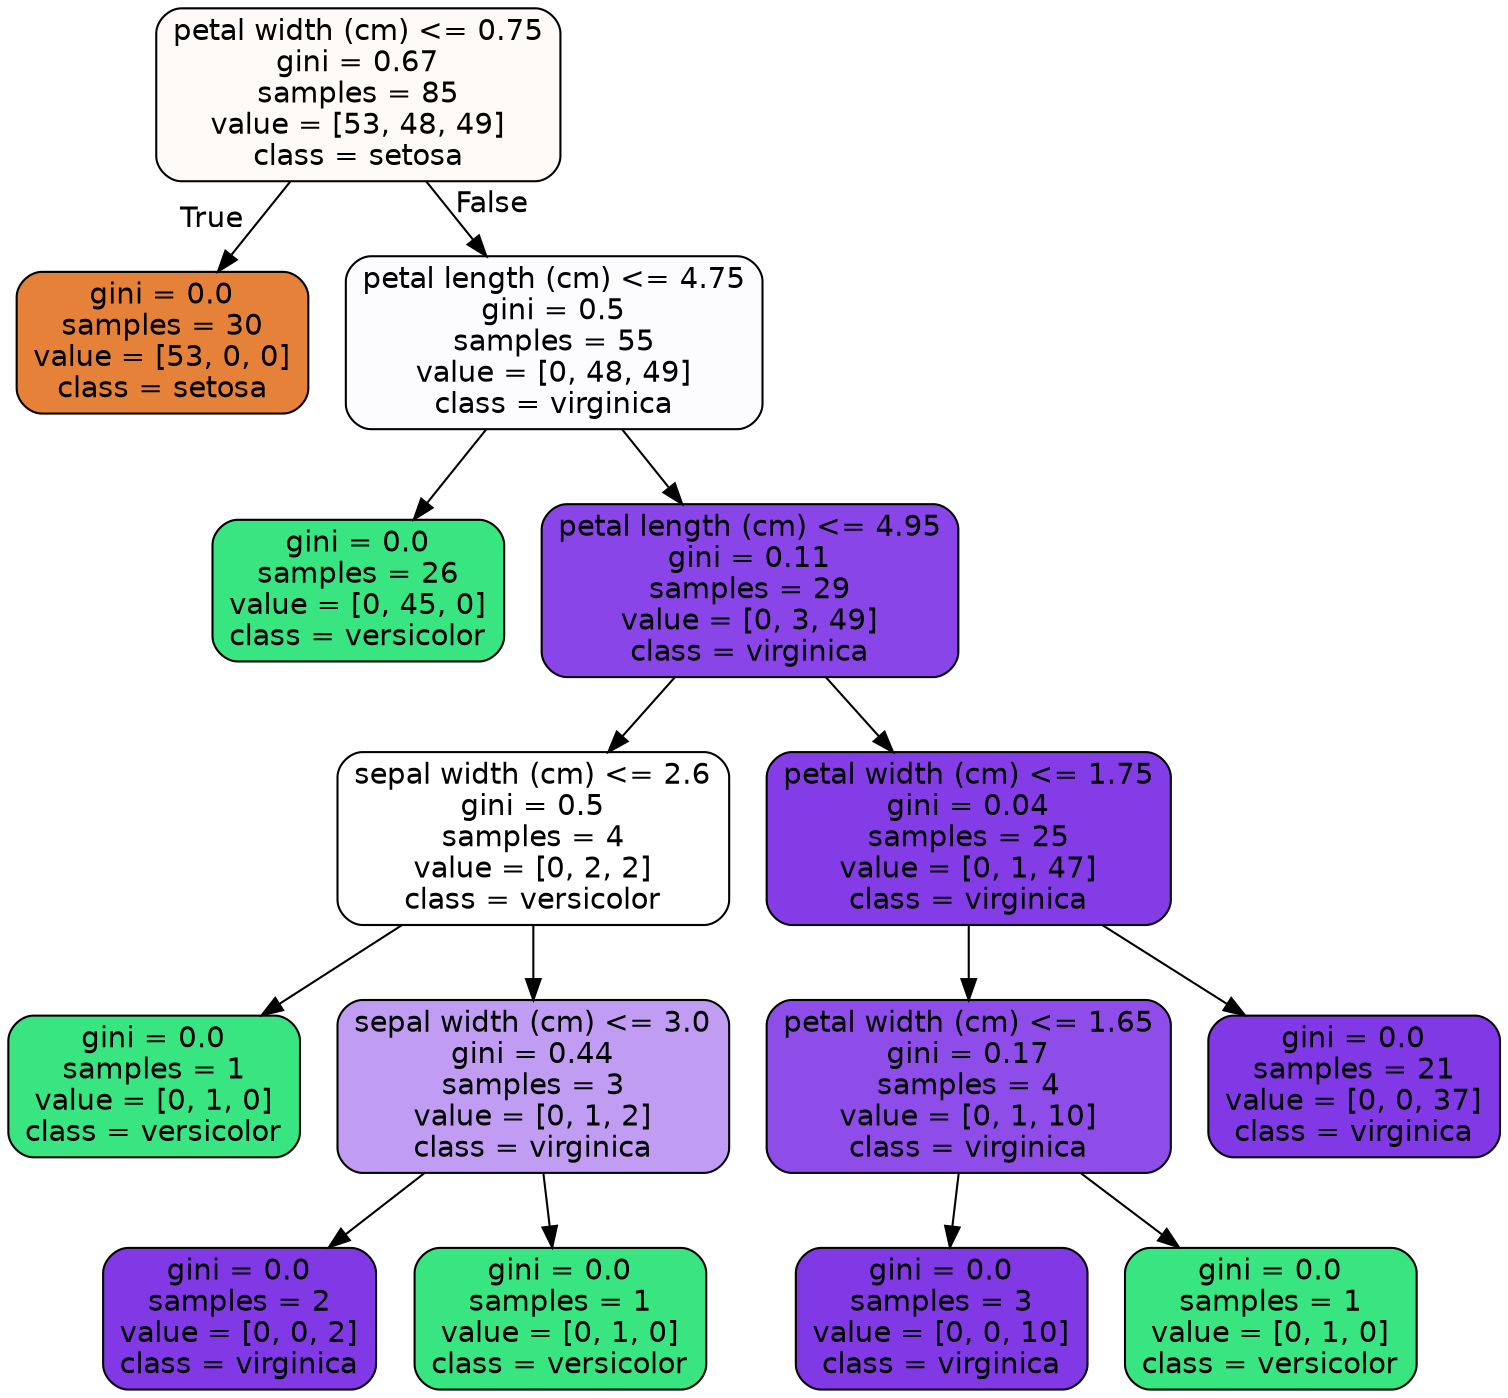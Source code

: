 digraph Tree {
node [shape=box, style="filled, rounded", color="black", fontname=helvetica] ;
edge [fontname=helvetica] ;
0 [label="petal width (cm) <= 0.75\ngini = 0.67\nsamples = 85\nvalue = [53, 48, 49]\nclass = setosa", fillcolor="#fefaf7"] ;
1 [label="gini = 0.0\nsamples = 30\nvalue = [53, 0, 0]\nclass = setosa", fillcolor="#e58139"] ;
0 -> 1 [labeldistance=2.5, labelangle=45, headlabel="True"] ;
2 [label="petal length (cm) <= 4.75\ngini = 0.5\nsamples = 55\nvalue = [0, 48, 49]\nclass = virginica", fillcolor="#fcfbfe"] ;
0 -> 2 [labeldistance=2.5, labelangle=-45, headlabel="False"] ;
3 [label="gini = 0.0\nsamples = 26\nvalue = [0, 45, 0]\nclass = versicolor", fillcolor="#39e581"] ;
2 -> 3 ;
4 [label="petal length (cm) <= 4.95\ngini = 0.11\nsamples = 29\nvalue = [0, 3, 49]\nclass = virginica", fillcolor="#8945e7"] ;
2 -> 4 ;
5 [label="sepal width (cm) <= 2.6\ngini = 0.5\nsamples = 4\nvalue = [0, 2, 2]\nclass = versicolor", fillcolor="#ffffff"] ;
4 -> 5 ;
6 [label="gini = 0.0\nsamples = 1\nvalue = [0, 1, 0]\nclass = versicolor", fillcolor="#39e581"] ;
5 -> 6 ;
7 [label="sepal width (cm) <= 3.0\ngini = 0.44\nsamples = 3\nvalue = [0, 1, 2]\nclass = virginica", fillcolor="#c09cf2"] ;
5 -> 7 ;
8 [label="gini = 0.0\nsamples = 2\nvalue = [0, 0, 2]\nclass = virginica", fillcolor="#8139e5"] ;
7 -> 8 ;
9 [label="gini = 0.0\nsamples = 1\nvalue = [0, 1, 0]\nclass = versicolor", fillcolor="#39e581"] ;
7 -> 9 ;
10 [label="petal width (cm) <= 1.75\ngini = 0.04\nsamples = 25\nvalue = [0, 1, 47]\nclass = virginica", fillcolor="#843de6"] ;
4 -> 10 ;
11 [label="petal width (cm) <= 1.65\ngini = 0.17\nsamples = 4\nvalue = [0, 1, 10]\nclass = virginica", fillcolor="#8e4de8"] ;
10 -> 11 ;
12 [label="gini = 0.0\nsamples = 3\nvalue = [0, 0, 10]\nclass = virginica", fillcolor="#8139e5"] ;
11 -> 12 ;
13 [label="gini = 0.0\nsamples = 1\nvalue = [0, 1, 0]\nclass = versicolor", fillcolor="#39e581"] ;
11 -> 13 ;
14 [label="gini = 0.0\nsamples = 21\nvalue = [0, 0, 37]\nclass = virginica", fillcolor="#8139e5"] ;
10 -> 14 ;
}